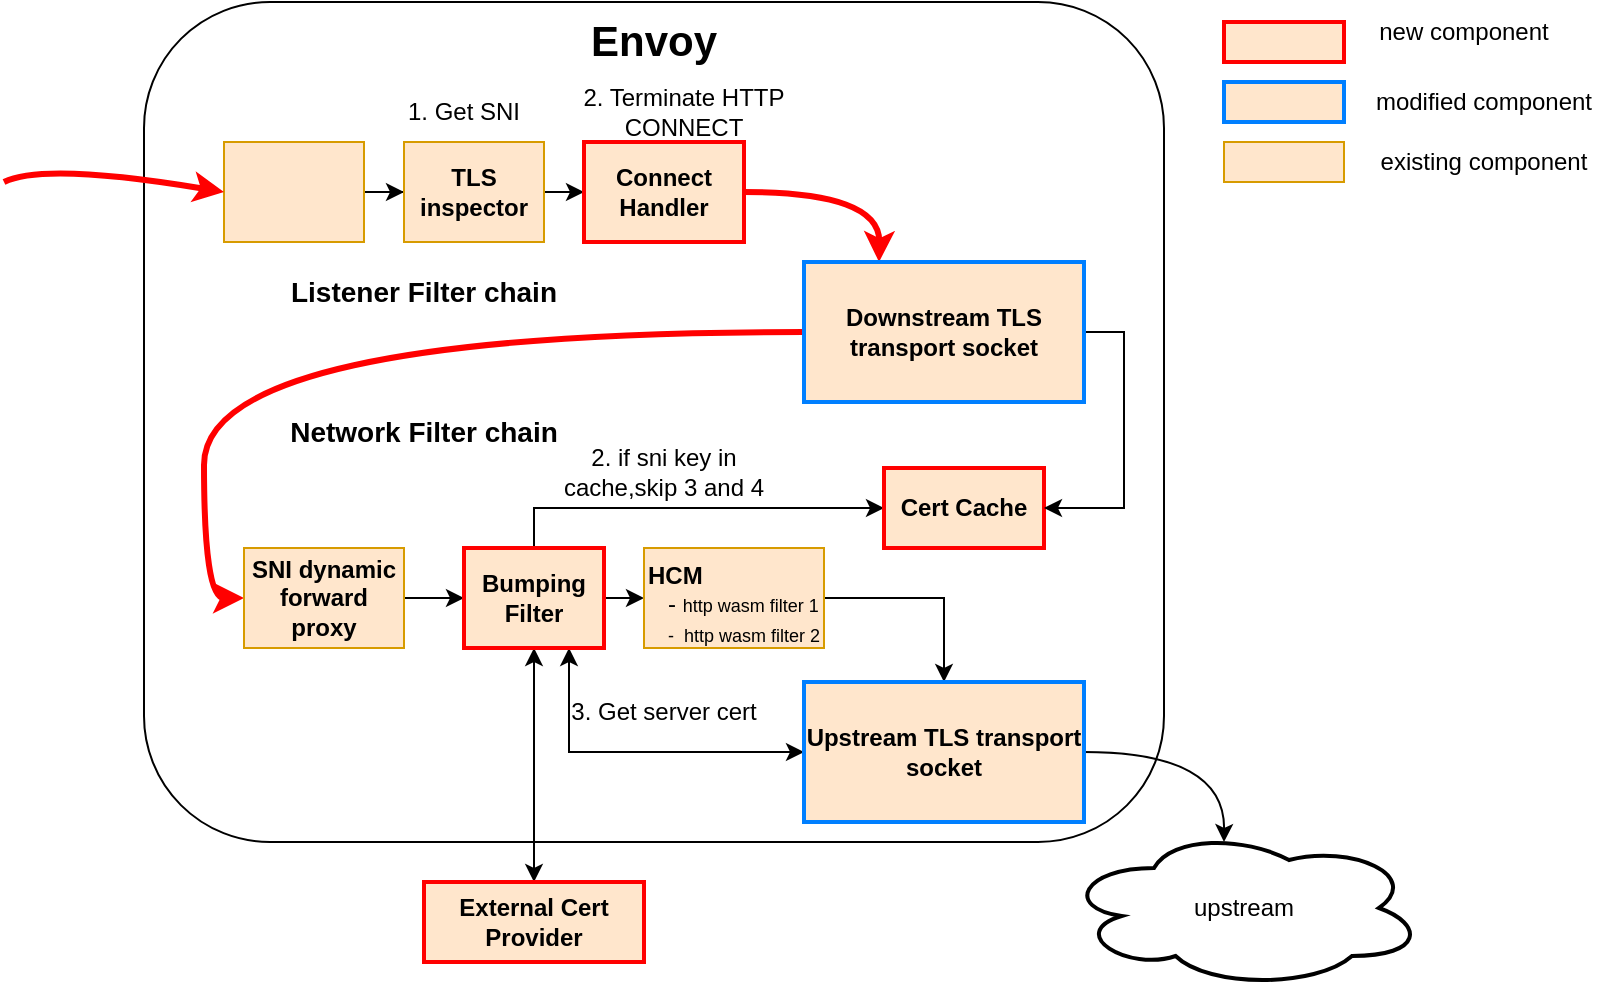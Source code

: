 <mxfile version="18.0.2" type="github">
  <diagram id="zqwv8rclq4oEVyRtaJOH" name="Page-1">
    <mxGraphModel dx="1422" dy="762" grid="1" gridSize="10" guides="1" tooltips="1" connect="1" arrows="1" fold="1" page="1" pageScale="1" pageWidth="850" pageHeight="1100" math="0" shadow="0">
      <root>
        <mxCell id="0" />
        <mxCell id="1" parent="0" />
        <mxCell id="HLf4KeXsDQb-O9oFgbhB-1" value="&lt;font style=&quot;font-size: 21px&quot;&gt;&lt;b&gt;Envoy&lt;/b&gt;&lt;/font&gt;" style="rounded=1;whiteSpace=wrap;html=1;strokeColor=#000000;verticalAlign=top;" vertex="1" parent="1">
          <mxGeometry x="80" y="20" width="510" height="420" as="geometry" />
        </mxCell>
        <mxCell id="HLf4KeXsDQb-O9oFgbhB-2" style="edgeStyle=orthogonalEdgeStyle;rounded=0;orthogonalLoop=1;jettySize=auto;html=1;exitX=1;exitY=0.5;exitDx=0;exitDy=0;" edge="1" parent="1" source="HLf4KeXsDQb-O9oFgbhB-3" target="HLf4KeXsDQb-O9oFgbhB-5">
          <mxGeometry relative="1" as="geometry" />
        </mxCell>
        <mxCell id="HLf4KeXsDQb-O9oFgbhB-3" value="" style="rounded=0;whiteSpace=wrap;html=1;strokeColor=#d79b00;fillColor=#ffe6cc;" vertex="1" parent="1">
          <mxGeometry x="120" y="90" width="70" height="50" as="geometry" />
        </mxCell>
        <mxCell id="HLf4KeXsDQb-O9oFgbhB-4" style="edgeStyle=orthogonalEdgeStyle;rounded=0;orthogonalLoop=1;jettySize=auto;html=1;exitX=1;exitY=0.5;exitDx=0;exitDy=0;" edge="1" parent="1" source="HLf4KeXsDQb-O9oFgbhB-5">
          <mxGeometry relative="1" as="geometry">
            <mxPoint x="300" y="115" as="targetPoint" />
          </mxGeometry>
        </mxCell>
        <mxCell id="HLf4KeXsDQb-O9oFgbhB-5" value="TLS inspector" style="rounded=0;whiteSpace=wrap;html=1;strokeColor=#d79b00;fillColor=#ffe6cc;fontStyle=1" vertex="1" parent="1">
          <mxGeometry x="210" y="90" width="70" height="50" as="geometry" />
        </mxCell>
        <mxCell id="HLf4KeXsDQb-O9oFgbhB-6" value="" style="curved=1;endArrow=classic;html=1;rounded=0;entryX=0;entryY=0.5;entryDx=0;entryDy=0;strokeColor=#FF0000;strokeWidth=3;" edge="1" parent="1" target="HLf4KeXsDQb-O9oFgbhB-3">
          <mxGeometry width="50" height="50" relative="1" as="geometry">
            <mxPoint x="10" y="110" as="sourcePoint" />
            <mxPoint x="50" y="100" as="targetPoint" />
            <Array as="points">
              <mxPoint x="30" y="100" />
            </Array>
          </mxGeometry>
        </mxCell>
        <mxCell id="HLf4KeXsDQb-O9oFgbhB-7" style="edgeStyle=orthogonalEdgeStyle;rounded=0;orthogonalLoop=1;jettySize=auto;html=1;exitX=1;exitY=0.5;exitDx=0;exitDy=0;entryX=0.5;entryY=0;entryDx=0;entryDy=0;fontSize=9;curved=1;strokeWidth=3;strokeColor=#FF0000;" edge="1" parent="1" source="HLf4KeXsDQb-O9oFgbhB-8">
          <mxGeometry relative="1" as="geometry">
            <mxPoint x="447.5" y="150" as="targetPoint" />
          </mxGeometry>
        </mxCell>
        <mxCell id="HLf4KeXsDQb-O9oFgbhB-8" value="&lt;b&gt;Connect Handler&lt;/b&gt;" style="rounded=0;whiteSpace=wrap;html=1;fillColor=#ffe6cc;strokeColor=#FF0000;strokeWidth=2;" vertex="1" parent="1">
          <mxGeometry x="300" y="90" width="80" height="50" as="geometry" />
        </mxCell>
        <mxCell id="HLf4KeXsDQb-O9oFgbhB-9" style="edgeStyle=orthogonalEdgeStyle;curved=1;rounded=0;orthogonalLoop=1;jettySize=auto;html=1;entryX=0;entryY=0.5;entryDx=0;entryDy=0;fontSize=9;strokeWidth=3;strokeColor=#FF0000;exitX=0;exitY=0.5;exitDx=0;exitDy=0;" edge="1" parent="1" source="HLf4KeXsDQb-O9oFgbhB-41" target="HLf4KeXsDQb-O9oFgbhB-14">
          <mxGeometry relative="1" as="geometry">
            <Array as="points" />
            <mxPoint x="380" y="192" as="sourcePoint" />
          </mxGeometry>
        </mxCell>
        <mxCell id="HLf4KeXsDQb-O9oFgbhB-13" style="edgeStyle=orthogonalEdgeStyle;curved=1;rounded=0;orthogonalLoop=1;jettySize=auto;html=1;exitX=1;exitY=0.5;exitDx=0;exitDy=0;entryX=0;entryY=0.5;entryDx=0;entryDy=0;fontSize=9;" edge="1" parent="1" source="HLf4KeXsDQb-O9oFgbhB-14" target="HLf4KeXsDQb-O9oFgbhB-16">
          <mxGeometry relative="1" as="geometry" />
        </mxCell>
        <mxCell id="HLf4KeXsDQb-O9oFgbhB-14" value="SNI dynamic forward proxy" style="rounded=0;whiteSpace=wrap;html=1;strokeColor=#d79b00;fillColor=#ffe6cc;fontStyle=1" vertex="1" parent="1">
          <mxGeometry x="130" y="293" width="80" height="50" as="geometry" />
        </mxCell>
        <mxCell id="HLf4KeXsDQb-O9oFgbhB-15" style="edgeStyle=orthogonalEdgeStyle;curved=1;rounded=0;orthogonalLoop=1;jettySize=auto;html=1;exitX=1;exitY=0.5;exitDx=0;exitDy=0;entryX=0;entryY=0.5;entryDx=0;entryDy=0;fontSize=9;" edge="1" parent="1" source="HLf4KeXsDQb-O9oFgbhB-16" target="HLf4KeXsDQb-O9oFgbhB-17">
          <mxGeometry relative="1" as="geometry" />
        </mxCell>
        <mxCell id="HLf4KeXsDQb-O9oFgbhB-48" style="edgeStyle=orthogonalEdgeStyle;rounded=0;orthogonalLoop=1;jettySize=auto;html=1;exitX=0.5;exitY=0;exitDx=0;exitDy=0;entryX=0;entryY=0.5;entryDx=0;entryDy=0;" edge="1" parent="1" source="HLf4KeXsDQb-O9oFgbhB-16" target="HLf4KeXsDQb-O9oFgbhB-37">
          <mxGeometry relative="1" as="geometry" />
        </mxCell>
        <mxCell id="HLf4KeXsDQb-O9oFgbhB-55" style="edgeStyle=orthogonalEdgeStyle;rounded=0;orthogonalLoop=1;jettySize=auto;html=1;exitX=0.75;exitY=1;exitDx=0;exitDy=0;entryX=0;entryY=0.5;entryDx=0;entryDy=0;startArrow=classic;startFill=1;" edge="1" parent="1" source="HLf4KeXsDQb-O9oFgbhB-16" target="HLf4KeXsDQb-O9oFgbhB-50">
          <mxGeometry relative="1" as="geometry" />
        </mxCell>
        <mxCell id="HLf4KeXsDQb-O9oFgbhB-56" style="edgeStyle=orthogonalEdgeStyle;rounded=0;orthogonalLoop=1;jettySize=auto;html=1;exitX=0.5;exitY=1;exitDx=0;exitDy=0;entryX=0.5;entryY=0;entryDx=0;entryDy=0;startArrow=classic;startFill=1;" edge="1" parent="1" source="HLf4KeXsDQb-O9oFgbhB-16" target="HLf4KeXsDQb-O9oFgbhB-38">
          <mxGeometry relative="1" as="geometry">
            <Array as="points" />
          </mxGeometry>
        </mxCell>
        <mxCell id="HLf4KeXsDQb-O9oFgbhB-16" value="Bumping Filter" style="rounded=0;whiteSpace=wrap;html=1;strokeColor=#FF0000;fillColor=#ffe6cc;strokeWidth=2;fontStyle=1" vertex="1" parent="1">
          <mxGeometry x="240" y="293" width="70" height="50" as="geometry" />
        </mxCell>
        <mxCell id="HLf4KeXsDQb-O9oFgbhB-54" style="edgeStyle=orthogonalEdgeStyle;rounded=0;orthogonalLoop=1;jettySize=auto;html=1;exitX=1;exitY=0.5;exitDx=0;exitDy=0;entryX=0.5;entryY=0;entryDx=0;entryDy=0;startArrow=none;startFill=0;" edge="1" parent="1" source="HLf4KeXsDQb-O9oFgbhB-17" target="HLf4KeXsDQb-O9oFgbhB-50">
          <mxGeometry relative="1" as="geometry" />
        </mxCell>
        <mxCell id="HLf4KeXsDQb-O9oFgbhB-17" value="&lt;b&gt;HCM&lt;br&gt;&amp;nbsp; &amp;nbsp;&lt;/b&gt;-&amp;nbsp;&lt;font style=&quot;font-size: 9px&quot;&gt;http wasm filter 1&lt;br&gt;&amp;nbsp; &amp;nbsp; -&amp;nbsp; http wasm filter 2&lt;br&gt;&lt;/font&gt;" style="rounded=0;whiteSpace=wrap;html=1;strokeColor=#d79b00;fillColor=#ffe6cc;align=left;verticalAlign=top;" vertex="1" parent="1">
          <mxGeometry x="330" y="293" width="90" height="50" as="geometry" />
        </mxCell>
        <mxCell id="HLf4KeXsDQb-O9oFgbhB-18" value="&lt;b&gt;&lt;font style=&quot;font-size: 14px&quot;&gt;Listener Filter chain&lt;/font&gt;&lt;/b&gt;" style="text;html=1;strokeColor=none;fillColor=none;align=center;verticalAlign=middle;whiteSpace=wrap;rounded=0;" vertex="1" parent="1">
          <mxGeometry x="150" y="150" width="140" height="30" as="geometry" />
        </mxCell>
        <mxCell id="HLf4KeXsDQb-O9oFgbhB-19" value="&lt;b&gt;&lt;font style=&quot;font-size: 14px&quot;&gt;Network Filter chain&lt;/font&gt;&lt;/b&gt;" style="text;html=1;strokeColor=none;fillColor=none;align=center;verticalAlign=middle;whiteSpace=wrap;rounded=0;" vertex="1" parent="1">
          <mxGeometry x="150" y="220" width="140" height="30" as="geometry" />
        </mxCell>
        <mxCell id="HLf4KeXsDQb-O9oFgbhB-30" value="2. Terminate HTTP CONNECT" style="text;html=1;strokeColor=none;fillColor=none;align=center;verticalAlign=middle;whiteSpace=wrap;rounded=0;" vertex="1" parent="1">
          <mxGeometry x="290" y="60" width="120" height="30" as="geometry" />
        </mxCell>
        <mxCell id="HLf4KeXsDQb-O9oFgbhB-36" value="1. Get SNI" style="text;html=1;strokeColor=none;fillColor=none;align=center;verticalAlign=middle;whiteSpace=wrap;rounded=0;" vertex="1" parent="1">
          <mxGeometry x="210" y="60" width="60" height="30" as="geometry" />
        </mxCell>
        <mxCell id="HLf4KeXsDQb-O9oFgbhB-37" value="&lt;b&gt;Cert Cache&lt;/b&gt;" style="rounded=0;whiteSpace=wrap;html=1;fillColor=#ffe6cc;strokeColor=#FF0000;strokeWidth=2;" vertex="1" parent="1">
          <mxGeometry x="450" y="253" width="80" height="40" as="geometry" />
        </mxCell>
        <mxCell id="HLf4KeXsDQb-O9oFgbhB-38" value="&lt;b&gt;External Cert Provider&lt;/b&gt;" style="rounded=0;whiteSpace=wrap;html=1;fillColor=#ffe6cc;strokeColor=#FF0000;strokeWidth=2;" vertex="1" parent="1">
          <mxGeometry x="220" y="460" width="110" height="40" as="geometry" />
        </mxCell>
        <mxCell id="HLf4KeXsDQb-O9oFgbhB-39" value="" style="rounded=0;whiteSpace=wrap;html=1;fillColor=#ffe6cc;strokeColor=#FF0000;strokeWidth=2;" vertex="1" parent="1">
          <mxGeometry x="620" y="30" width="60" height="20" as="geometry" />
        </mxCell>
        <mxCell id="HLf4KeXsDQb-O9oFgbhB-40" value="new component" style="text;html=1;strokeColor=none;fillColor=none;align=center;verticalAlign=middle;whiteSpace=wrap;rounded=0;" vertex="1" parent="1">
          <mxGeometry x="690" y="20" width="100" height="30" as="geometry" />
        </mxCell>
        <mxCell id="HLf4KeXsDQb-O9oFgbhB-60" style="edgeStyle=orthogonalEdgeStyle;rounded=0;orthogonalLoop=1;jettySize=auto;html=1;exitX=1;exitY=0.5;exitDx=0;exitDy=0;entryX=1;entryY=0.5;entryDx=0;entryDy=0;startArrow=none;startFill=0;" edge="1" parent="1" source="HLf4KeXsDQb-O9oFgbhB-41" target="HLf4KeXsDQb-O9oFgbhB-37">
          <mxGeometry relative="1" as="geometry" />
        </mxCell>
        <mxCell id="HLf4KeXsDQb-O9oFgbhB-41" value="&lt;b style=&quot;&quot;&gt;Downstream TLS transport socket&lt;/b&gt;" style="rounded=0;whiteSpace=wrap;html=1;strokeColor=#007FFF;strokeWidth=2;fillColor=#ffe6cc;" vertex="1" parent="1">
          <mxGeometry x="410" y="150" width="140" height="70" as="geometry" />
        </mxCell>
        <mxCell id="HLf4KeXsDQb-O9oFgbhB-42" value="" style="rounded=0;whiteSpace=wrap;html=1;strokeColor=#007FFF;strokeWidth=2;fillColor=#ffe6cc;" vertex="1" parent="1">
          <mxGeometry x="620" y="60" width="60" height="20" as="geometry" />
        </mxCell>
        <mxCell id="HLf4KeXsDQb-O9oFgbhB-43" value="modified component" style="text;html=1;strokeColor=none;fillColor=none;align=center;verticalAlign=middle;whiteSpace=wrap;rounded=0;" vertex="1" parent="1">
          <mxGeometry x="690" y="55" width="120" height="30" as="geometry" />
        </mxCell>
        <mxCell id="HLf4KeXsDQb-O9oFgbhB-44" value="" style="rounded=0;whiteSpace=wrap;html=1;strokeColor=#d79b00;fillColor=#ffe6cc;" vertex="1" parent="1">
          <mxGeometry x="620" y="90" width="60" height="20" as="geometry" />
        </mxCell>
        <mxCell id="HLf4KeXsDQb-O9oFgbhB-45" value="existing component" style="text;html=1;strokeColor=none;fillColor=none;align=center;verticalAlign=middle;whiteSpace=wrap;rounded=0;" vertex="1" parent="1">
          <mxGeometry x="690" y="85" width="120" height="30" as="geometry" />
        </mxCell>
        <mxCell id="HLf4KeXsDQb-O9oFgbhB-49" value="upstream" style="ellipse;shape=cloud;whiteSpace=wrap;html=1;strokeColor=#000000;strokeWidth=2;" vertex="1" parent="1">
          <mxGeometry x="540" y="433" width="180" height="80" as="geometry" />
        </mxCell>
        <mxCell id="HLf4KeXsDQb-O9oFgbhB-52" style="edgeStyle=orthogonalEdgeStyle;curved=1;rounded=0;orthogonalLoop=1;jettySize=auto;html=1;exitX=1;exitY=0.5;exitDx=0;exitDy=0;" edge="1" parent="1" source="HLf4KeXsDQb-O9oFgbhB-50">
          <mxGeometry relative="1" as="geometry">
            <mxPoint x="620" y="440" as="targetPoint" />
          </mxGeometry>
        </mxCell>
        <mxCell id="HLf4KeXsDQb-O9oFgbhB-50" value="&lt;b style=&quot;&quot;&gt;Upstream TLS transport socket&lt;/b&gt;" style="rounded=0;whiteSpace=wrap;html=1;strokeColor=#007FFF;strokeWidth=2;fillColor=#ffe6cc;" vertex="1" parent="1">
          <mxGeometry x="410" y="360" width="140" height="70" as="geometry" />
        </mxCell>
        <mxCell id="HLf4KeXsDQb-O9oFgbhB-61" value="2. if sni key in cache,skip 3 and 4" style="text;html=1;strokeColor=none;fillColor=none;align=center;verticalAlign=middle;whiteSpace=wrap;rounded=0;" vertex="1" parent="1">
          <mxGeometry x="280" y="240" width="120" height="30" as="geometry" />
        </mxCell>
        <mxCell id="HLf4KeXsDQb-O9oFgbhB-62" value="3. Get server cert" style="text;html=1;strokeColor=none;fillColor=none;align=center;verticalAlign=middle;whiteSpace=wrap;rounded=0;" vertex="1" parent="1">
          <mxGeometry x="280" y="360" width="120" height="30" as="geometry" />
        </mxCell>
      </root>
    </mxGraphModel>
  </diagram>
</mxfile>
